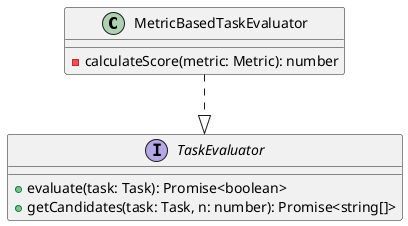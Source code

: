 @startuml

class MetricBasedTaskEvaluator {
    - calculateScore(metric: Metric): number
}

interface TaskEvaluator {
    + evaluate(task: Task): Promise<boolean>
    + getCandidates(task: Task, n: number): Promise<string[]>
}


MetricBasedTaskEvaluator ..|> TaskEvaluator

@enduml
